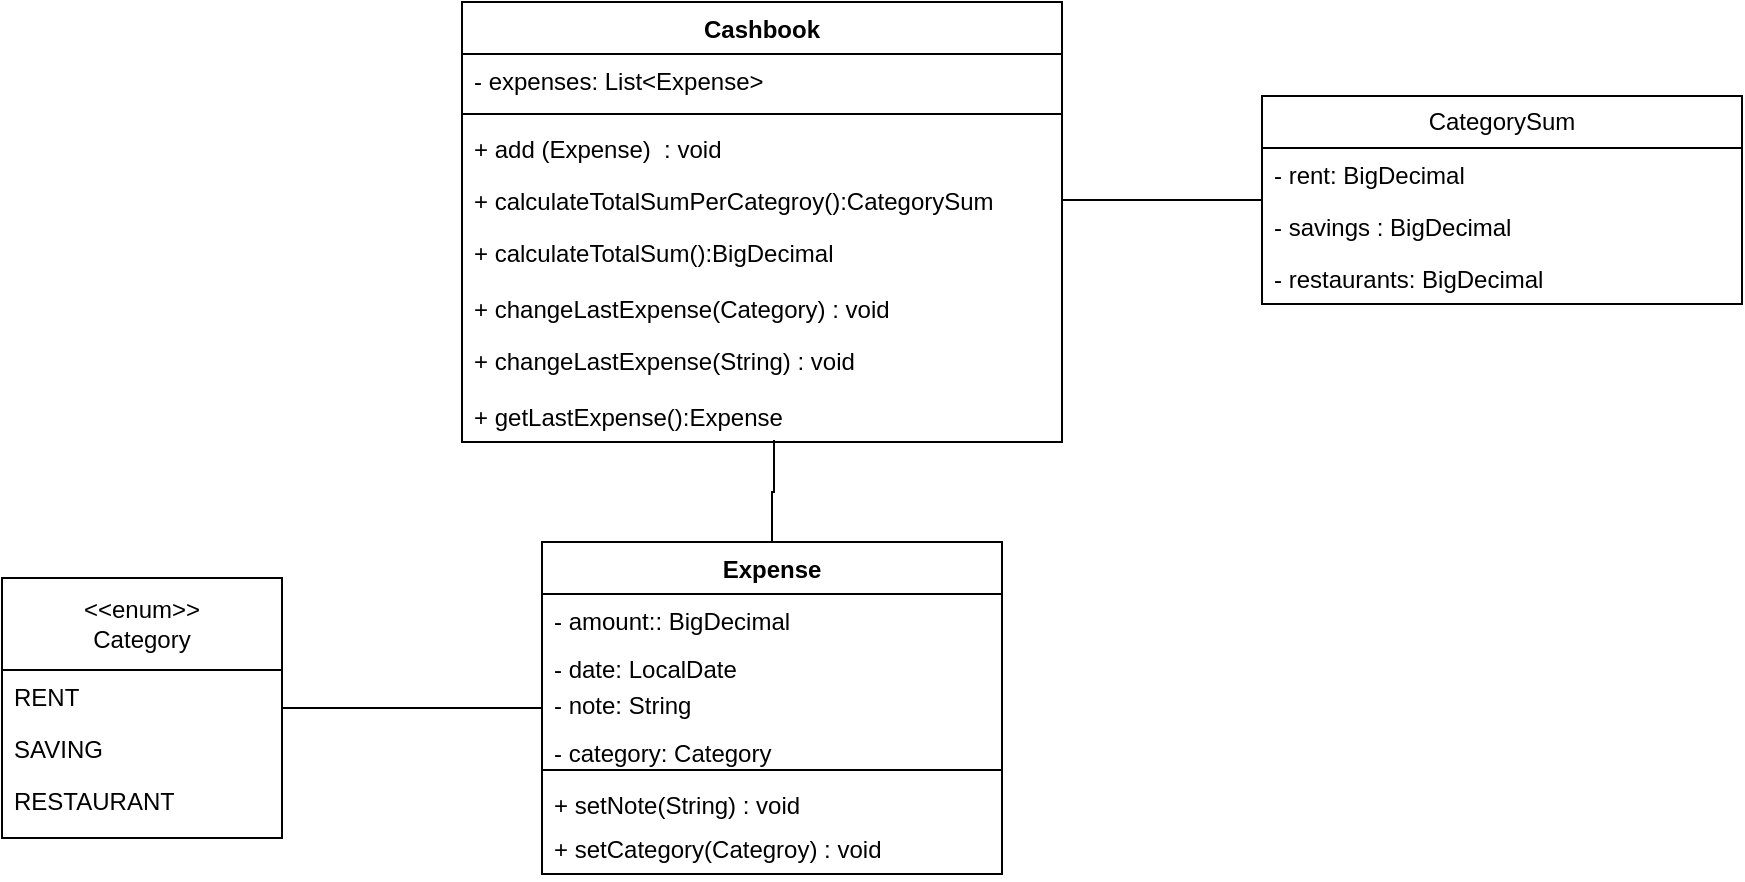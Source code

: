 <mxfile version="21.0.10" type="device"><diagram id="C5RBs43oDa-KdzZeNtuy" name="Page-1"><mxGraphModel dx="1372" dy="836" grid="1" gridSize="10" guides="1" tooltips="1" connect="1" arrows="1" fold="1" page="1" pageScale="1" pageWidth="827" pageHeight="1169" math="0" shadow="0"><root><mxCell id="WIyWlLk6GJQsqaUBKTNV-0"/><mxCell id="WIyWlLk6GJQsqaUBKTNV-1" parent="WIyWlLk6GJQsqaUBKTNV-0"/><mxCell id="UOGOLLmUDXaVPwy-xElf-3" value="Cashbook" style="swimlane;fontStyle=1;align=center;verticalAlign=top;childLayout=stackLayout;horizontal=1;startSize=26;horizontalStack=0;resizeParent=1;resizeParentMax=0;resizeLast=0;collapsible=1;marginBottom=0;whiteSpace=wrap;html=1;" parent="WIyWlLk6GJQsqaUBKTNV-1" vertex="1"><mxGeometry x="390" y="70" width="300" height="220" as="geometry"/></mxCell><mxCell id="UOGOLLmUDXaVPwy-xElf-4" value="- expenses: List&amp;lt;Expense&amp;gt;" style="text;strokeColor=none;fillColor=none;align=left;verticalAlign=top;spacingLeft=4;spacingRight=4;overflow=hidden;rotatable=0;points=[[0,0.5],[1,0.5]];portConstraint=eastwest;whiteSpace=wrap;html=1;" parent="UOGOLLmUDXaVPwy-xElf-3" vertex="1"><mxGeometry y="26" width="300" height="26" as="geometry"/></mxCell><mxCell id="UOGOLLmUDXaVPwy-xElf-5" value="" style="line;strokeWidth=1;fillColor=none;align=left;verticalAlign=middle;spacingTop=-1;spacingLeft=3;spacingRight=3;rotatable=0;labelPosition=right;points=[];portConstraint=eastwest;strokeColor=inherit;" parent="UOGOLLmUDXaVPwy-xElf-3" vertex="1"><mxGeometry y="52" width="300" height="8" as="geometry"/></mxCell><mxCell id="UOGOLLmUDXaVPwy-xElf-6" value="+ add (Expense)&amp;nbsp;&amp;nbsp;: void" style="text;strokeColor=none;fillColor=none;align=left;verticalAlign=top;spacingLeft=4;spacingRight=4;overflow=hidden;rotatable=0;points=[[0,0.5],[1,0.5]];portConstraint=eastwest;whiteSpace=wrap;html=1;" parent="UOGOLLmUDXaVPwy-xElf-3" vertex="1"><mxGeometry y="60" width="300" height="26" as="geometry"/></mxCell><mxCell id="UOGOLLmUDXaVPwy-xElf-8" value="+ calculateTotalSumPerCategroy():CategorySum" style="text;strokeColor=none;fillColor=none;align=left;verticalAlign=top;spacingLeft=4;spacingRight=4;overflow=hidden;rotatable=0;points=[[0,0.5],[1,0.5]];portConstraint=eastwest;whiteSpace=wrap;html=1;" parent="UOGOLLmUDXaVPwy-xElf-3" vertex="1"><mxGeometry y="86" width="300" height="26" as="geometry"/></mxCell><mxCell id="UOGOLLmUDXaVPwy-xElf-7" value="+ calculateTotalSum():BigDecimal" style="text;strokeColor=none;fillColor=none;align=left;verticalAlign=top;spacingLeft=4;spacingRight=4;overflow=hidden;rotatable=0;points=[[0,0.5],[1,0.5]];portConstraint=eastwest;whiteSpace=wrap;html=1;" parent="UOGOLLmUDXaVPwy-xElf-3" vertex="1"><mxGeometry y="112" width="300" height="28" as="geometry"/></mxCell><mxCell id="UOGOLLmUDXaVPwy-xElf-10" value="+ changeLastExpense(Category) : void" style="text;strokeColor=none;fillColor=none;align=left;verticalAlign=top;spacingLeft=4;spacingRight=4;overflow=hidden;rotatable=0;points=[[0,0.5],[1,0.5]];portConstraint=eastwest;whiteSpace=wrap;html=1;" parent="UOGOLLmUDXaVPwy-xElf-3" vertex="1"><mxGeometry y="140" width="300" height="26" as="geometry"/></mxCell><mxCell id="UOGOLLmUDXaVPwy-xElf-9" value="+ changeLastExpense(String) : void" style="text;strokeColor=none;fillColor=none;align=left;verticalAlign=top;spacingLeft=4;spacingRight=4;overflow=hidden;rotatable=0;points=[[0,0.5],[1,0.5]];portConstraint=eastwest;whiteSpace=wrap;html=1;" parent="UOGOLLmUDXaVPwy-xElf-3" vertex="1"><mxGeometry y="166" width="300" height="28" as="geometry"/></mxCell><mxCell id="UOGOLLmUDXaVPwy-xElf-11" value="+ getLastExpense():Expense" style="text;strokeColor=none;fillColor=none;align=left;verticalAlign=top;spacingLeft=4;spacingRight=4;overflow=hidden;rotatable=0;points=[[0,0.5],[1,0.5]];portConstraint=eastwest;whiteSpace=wrap;html=1;" parent="UOGOLLmUDXaVPwy-xElf-3" vertex="1"><mxGeometry y="194" width="300" height="26" as="geometry"/></mxCell><mxCell id="UOGOLLmUDXaVPwy-xElf-31" style="edgeStyle=orthogonalEdgeStyle;rounded=0;orthogonalLoop=1;jettySize=auto;html=1;endArrow=none;endFill=0;" parent="WIyWlLk6GJQsqaUBKTNV-1" source="UOGOLLmUDXaVPwy-xElf-12" target="UOGOLLmUDXaVPwy-xElf-8" edge="1"><mxGeometry relative="1" as="geometry"/></mxCell><mxCell id="UOGOLLmUDXaVPwy-xElf-12" value="CategorySum" style="swimlane;fontStyle=0;childLayout=stackLayout;horizontal=1;startSize=26;fillColor=none;horizontalStack=0;resizeParent=1;resizeParentMax=0;resizeLast=0;collapsible=1;marginBottom=0;whiteSpace=wrap;html=1;" parent="WIyWlLk6GJQsqaUBKTNV-1" vertex="1"><mxGeometry x="790" y="117" width="240" height="104" as="geometry"/></mxCell><mxCell id="UOGOLLmUDXaVPwy-xElf-13" value="- rent: BigDecimal" style="text;strokeColor=none;fillColor=none;align=left;verticalAlign=top;spacingLeft=4;spacingRight=4;overflow=hidden;rotatable=0;points=[[0,0.5],[1,0.5]];portConstraint=eastwest;whiteSpace=wrap;html=1;" parent="UOGOLLmUDXaVPwy-xElf-12" vertex="1"><mxGeometry y="26" width="240" height="26" as="geometry"/></mxCell><mxCell id="UOGOLLmUDXaVPwy-xElf-14" value="- savings : BigDecimal" style="text;strokeColor=none;fillColor=none;align=left;verticalAlign=top;spacingLeft=4;spacingRight=4;overflow=hidden;rotatable=0;points=[[0,0.5],[1,0.5]];portConstraint=eastwest;whiteSpace=wrap;html=1;" parent="UOGOLLmUDXaVPwy-xElf-12" vertex="1"><mxGeometry y="52" width="240" height="26" as="geometry"/></mxCell><mxCell id="UOGOLLmUDXaVPwy-xElf-15" value="- restaurants: BigDecimal" style="text;strokeColor=none;fillColor=none;align=left;verticalAlign=top;spacingLeft=4;spacingRight=4;overflow=hidden;rotatable=0;points=[[0,0.5],[1,0.5]];portConstraint=eastwest;whiteSpace=wrap;html=1;" parent="UOGOLLmUDXaVPwy-xElf-12" vertex="1"><mxGeometry y="78" width="240" height="26" as="geometry"/></mxCell><mxCell id="UOGOLLmUDXaVPwy-xElf-29" style="edgeStyle=orthogonalEdgeStyle;rounded=0;orthogonalLoop=1;jettySize=auto;html=1;endArrow=none;endFill=0;" parent="WIyWlLk6GJQsqaUBKTNV-1" source="UOGOLLmUDXaVPwy-xElf-16" target="UOGOLLmUDXaVPwy-xElf-20" edge="1"><mxGeometry relative="1" as="geometry"/></mxCell><mxCell id="UOGOLLmUDXaVPwy-xElf-16" value="&amp;lt;&amp;lt;enum&amp;gt;&amp;gt;&lt;br&gt;Category" style="swimlane;fontStyle=0;childLayout=stackLayout;horizontal=1;startSize=46;fillColor=none;horizontalStack=0;resizeParent=1;resizeParentMax=0;resizeLast=0;collapsible=1;marginBottom=0;whiteSpace=wrap;html=1;" parent="WIyWlLk6GJQsqaUBKTNV-1" vertex="1"><mxGeometry x="160" y="358" width="140" height="130" as="geometry"/></mxCell><mxCell id="UOGOLLmUDXaVPwy-xElf-17" value="RENT" style="text;strokeColor=none;fillColor=none;align=left;verticalAlign=top;spacingLeft=4;spacingRight=4;overflow=hidden;rotatable=0;points=[[0,0.5],[1,0.5]];portConstraint=eastwest;whiteSpace=wrap;html=1;" parent="UOGOLLmUDXaVPwy-xElf-16" vertex="1"><mxGeometry y="46" width="140" height="26" as="geometry"/></mxCell><mxCell id="UOGOLLmUDXaVPwy-xElf-18" value="SAVING" style="text;strokeColor=none;fillColor=none;align=left;verticalAlign=top;spacingLeft=4;spacingRight=4;overflow=hidden;rotatable=0;points=[[0,0.5],[1,0.5]];portConstraint=eastwest;whiteSpace=wrap;html=1;" parent="UOGOLLmUDXaVPwy-xElf-16" vertex="1"><mxGeometry y="72" width="140" height="26" as="geometry"/></mxCell><mxCell id="UOGOLLmUDXaVPwy-xElf-19" value="RESTAURANT" style="text;strokeColor=none;fillColor=none;align=left;verticalAlign=top;spacingLeft=4;spacingRight=4;overflow=hidden;rotatable=0;points=[[0,0.5],[1,0.5]];portConstraint=eastwest;whiteSpace=wrap;html=1;" parent="UOGOLLmUDXaVPwy-xElf-16" vertex="1"><mxGeometry y="98" width="140" height="32" as="geometry"/></mxCell><mxCell id="-kecatEUfwWkU4b51Xn7-0" style="edgeStyle=orthogonalEdgeStyle;rounded=0;orthogonalLoop=1;jettySize=auto;html=1;exitX=0.5;exitY=0;exitDx=0;exitDy=0;entryX=0.52;entryY=0.962;entryDx=0;entryDy=0;entryPerimeter=0;strokeWidth=1;endArrow=none;endFill=0;" parent="WIyWlLk6GJQsqaUBKTNV-1" source="UOGOLLmUDXaVPwy-xElf-20" target="UOGOLLmUDXaVPwy-xElf-11" edge="1"><mxGeometry relative="1" as="geometry"/></mxCell><mxCell id="UOGOLLmUDXaVPwy-xElf-20" value="Expense" style="swimlane;fontStyle=1;align=center;verticalAlign=top;childLayout=stackLayout;horizontal=1;startSize=26;horizontalStack=0;resizeParent=1;resizeParentMax=0;resizeLast=0;collapsible=1;marginBottom=0;whiteSpace=wrap;html=1;" parent="WIyWlLk6GJQsqaUBKTNV-1" vertex="1"><mxGeometry x="430" y="340" width="230" height="166" as="geometry"/></mxCell><mxCell id="UOGOLLmUDXaVPwy-xElf-21" value="- amount:: BigDecimal" style="text;strokeColor=none;fillColor=none;align=left;verticalAlign=top;spacingLeft=4;spacingRight=4;overflow=hidden;rotatable=0;points=[[0,0.5],[1,0.5]];portConstraint=eastwest;whiteSpace=wrap;html=1;" parent="UOGOLLmUDXaVPwy-xElf-20" vertex="1"><mxGeometry y="26" width="230" height="24" as="geometry"/></mxCell><mxCell id="UOGOLLmUDXaVPwy-xElf-24" value="- date: LocalDate&lt;br&gt;" style="text;strokeColor=none;fillColor=none;align=left;verticalAlign=top;spacingLeft=4;spacingRight=4;overflow=hidden;rotatable=0;points=[[0,0.5],[1,0.5]];portConstraint=eastwest;whiteSpace=wrap;html=1;" parent="UOGOLLmUDXaVPwy-xElf-20" vertex="1"><mxGeometry y="50" width="230" height="18" as="geometry"/></mxCell><mxCell id="UOGOLLmUDXaVPwy-xElf-27" value="- note: String" style="text;strokeColor=none;fillColor=none;align=left;verticalAlign=top;spacingLeft=4;spacingRight=4;overflow=hidden;rotatable=0;points=[[0,0.5],[1,0.5]];portConstraint=eastwest;whiteSpace=wrap;html=1;" parent="UOGOLLmUDXaVPwy-xElf-20" vertex="1"><mxGeometry y="68" width="230" height="24" as="geometry"/></mxCell><mxCell id="UOGOLLmUDXaVPwy-xElf-26" value="- category: Category" style="text;strokeColor=none;fillColor=none;align=left;verticalAlign=top;spacingLeft=4;spacingRight=4;overflow=hidden;rotatable=0;points=[[0,0.5],[1,0.5]];portConstraint=eastwest;whiteSpace=wrap;html=1;" parent="UOGOLLmUDXaVPwy-xElf-20" vertex="1"><mxGeometry y="92" width="230" height="18" as="geometry"/></mxCell><mxCell id="UOGOLLmUDXaVPwy-xElf-22" value="" style="line;strokeWidth=1;fillColor=none;align=left;verticalAlign=middle;spacingTop=-1;spacingLeft=3;spacingRight=3;rotatable=0;labelPosition=right;points=[];portConstraint=eastwest;strokeColor=inherit;" parent="UOGOLLmUDXaVPwy-xElf-20" vertex="1"><mxGeometry y="110" width="230" height="8" as="geometry"/></mxCell><mxCell id="UOGOLLmUDXaVPwy-xElf-23" value="+ setNote(String) : void" style="text;strokeColor=none;fillColor=none;align=left;verticalAlign=top;spacingLeft=4;spacingRight=4;overflow=hidden;rotatable=0;points=[[0,0.5],[1,0.5]];portConstraint=eastwest;whiteSpace=wrap;html=1;" parent="UOGOLLmUDXaVPwy-xElf-20" vertex="1"><mxGeometry y="118" width="230" height="22" as="geometry"/></mxCell><mxCell id="UOGOLLmUDXaVPwy-xElf-28" value="+ setCategory(Categroy) : void" style="text;strokeColor=none;fillColor=none;align=left;verticalAlign=top;spacingLeft=4;spacingRight=4;overflow=hidden;rotatable=0;points=[[0,0.5],[1,0.5]];portConstraint=eastwest;whiteSpace=wrap;html=1;" parent="UOGOLLmUDXaVPwy-xElf-20" vertex="1"><mxGeometry y="140" width="230" height="26" as="geometry"/></mxCell></root></mxGraphModel></diagram></mxfile>
